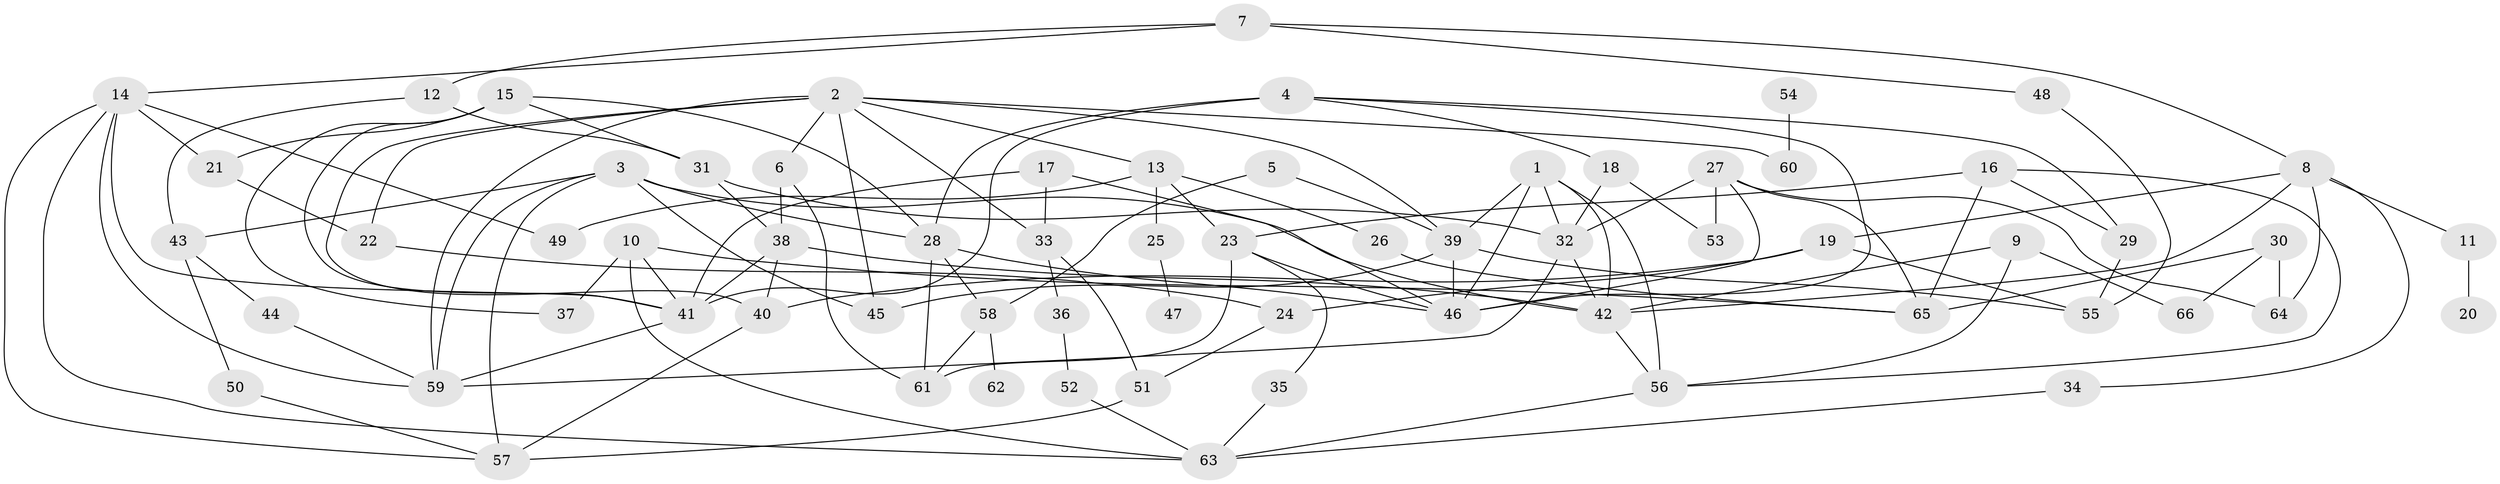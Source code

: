 // original degree distribution, {5: 0.09848484848484848, 6: 0.045454545454545456, 9: 0.007575757575757576, 3: 0.25757575757575757, 4: 0.11363636363636363, 2: 0.32575757575757575, 7: 0.007575757575757576, 1: 0.14393939393939395}
// Generated by graph-tools (version 1.1) at 2025/01/03/09/25 03:01:03]
// undirected, 66 vertices, 124 edges
graph export_dot {
graph [start="1"]
  node [color=gray90,style=filled];
  1;
  2;
  3;
  4;
  5;
  6;
  7;
  8;
  9;
  10;
  11;
  12;
  13;
  14;
  15;
  16;
  17;
  18;
  19;
  20;
  21;
  22;
  23;
  24;
  25;
  26;
  27;
  28;
  29;
  30;
  31;
  32;
  33;
  34;
  35;
  36;
  37;
  38;
  39;
  40;
  41;
  42;
  43;
  44;
  45;
  46;
  47;
  48;
  49;
  50;
  51;
  52;
  53;
  54;
  55;
  56;
  57;
  58;
  59;
  60;
  61;
  62;
  63;
  64;
  65;
  66;
  1 -- 32 [weight=1.0];
  1 -- 39 [weight=1.0];
  1 -- 42 [weight=1.0];
  1 -- 46 [weight=1.0];
  1 -- 56 [weight=1.0];
  2 -- 6 [weight=1.0];
  2 -- 13 [weight=1.0];
  2 -- 22 [weight=1.0];
  2 -- 33 [weight=1.0];
  2 -- 39 [weight=1.0];
  2 -- 40 [weight=1.0];
  2 -- 45 [weight=1.0];
  2 -- 59 [weight=1.0];
  2 -- 60 [weight=1.0];
  3 -- 28 [weight=1.0];
  3 -- 42 [weight=1.0];
  3 -- 43 [weight=1.0];
  3 -- 45 [weight=1.0];
  3 -- 57 [weight=1.0];
  3 -- 59 [weight=1.0];
  4 -- 18 [weight=1.0];
  4 -- 28 [weight=1.0];
  4 -- 29 [weight=1.0];
  4 -- 41 [weight=2.0];
  4 -- 46 [weight=1.0];
  5 -- 39 [weight=1.0];
  5 -- 58 [weight=1.0];
  6 -- 38 [weight=1.0];
  6 -- 61 [weight=1.0];
  7 -- 8 [weight=1.0];
  7 -- 12 [weight=1.0];
  7 -- 14 [weight=1.0];
  7 -- 48 [weight=1.0];
  8 -- 11 [weight=1.0];
  8 -- 19 [weight=1.0];
  8 -- 34 [weight=1.0];
  8 -- 42 [weight=1.0];
  8 -- 64 [weight=1.0];
  9 -- 42 [weight=1.0];
  9 -- 56 [weight=1.0];
  9 -- 66 [weight=1.0];
  10 -- 37 [weight=1.0];
  10 -- 41 [weight=1.0];
  10 -- 63 [weight=1.0];
  10 -- 65 [weight=1.0];
  11 -- 20 [weight=1.0];
  12 -- 31 [weight=1.0];
  12 -- 43 [weight=1.0];
  13 -- 23 [weight=1.0];
  13 -- 25 [weight=1.0];
  13 -- 26 [weight=1.0];
  13 -- 49 [weight=1.0];
  14 -- 21 [weight=1.0];
  14 -- 41 [weight=1.0];
  14 -- 49 [weight=1.0];
  14 -- 57 [weight=1.0];
  14 -- 59 [weight=1.0];
  14 -- 63 [weight=1.0];
  15 -- 21 [weight=1.0];
  15 -- 28 [weight=1.0];
  15 -- 31 [weight=1.0];
  15 -- 37 [weight=1.0];
  15 -- 41 [weight=1.0];
  16 -- 23 [weight=1.0];
  16 -- 29 [weight=1.0];
  16 -- 56 [weight=1.0];
  16 -- 65 [weight=1.0];
  17 -- 33 [weight=1.0];
  17 -- 41 [weight=1.0];
  17 -- 46 [weight=1.0];
  18 -- 32 [weight=1.0];
  18 -- 53 [weight=1.0];
  19 -- 24 [weight=1.0];
  19 -- 40 [weight=1.0];
  19 -- 55 [weight=1.0];
  21 -- 22 [weight=1.0];
  22 -- 24 [weight=1.0];
  23 -- 35 [weight=1.0];
  23 -- 46 [weight=1.0];
  23 -- 61 [weight=1.0];
  24 -- 51 [weight=1.0];
  25 -- 47 [weight=1.0];
  26 -- 65 [weight=1.0];
  27 -- 32 [weight=2.0];
  27 -- 46 [weight=1.0];
  27 -- 53 [weight=1.0];
  27 -- 64 [weight=1.0];
  27 -- 65 [weight=1.0];
  28 -- 46 [weight=1.0];
  28 -- 58 [weight=1.0];
  28 -- 61 [weight=1.0];
  29 -- 55 [weight=1.0];
  30 -- 64 [weight=1.0];
  30 -- 65 [weight=1.0];
  30 -- 66 [weight=1.0];
  31 -- 32 [weight=1.0];
  31 -- 38 [weight=1.0];
  32 -- 42 [weight=1.0];
  32 -- 59 [weight=1.0];
  33 -- 36 [weight=1.0];
  33 -- 51 [weight=1.0];
  34 -- 63 [weight=1.0];
  35 -- 63 [weight=1.0];
  36 -- 52 [weight=1.0];
  38 -- 40 [weight=1.0];
  38 -- 41 [weight=1.0];
  38 -- 42 [weight=1.0];
  39 -- 45 [weight=1.0];
  39 -- 46 [weight=1.0];
  39 -- 55 [weight=1.0];
  40 -- 57 [weight=1.0];
  41 -- 59 [weight=1.0];
  42 -- 56 [weight=1.0];
  43 -- 44 [weight=1.0];
  43 -- 50 [weight=1.0];
  44 -- 59 [weight=1.0];
  48 -- 55 [weight=1.0];
  50 -- 57 [weight=1.0];
  51 -- 57 [weight=1.0];
  52 -- 63 [weight=1.0];
  54 -- 60 [weight=1.0];
  56 -- 63 [weight=1.0];
  58 -- 61 [weight=1.0];
  58 -- 62 [weight=1.0];
}
